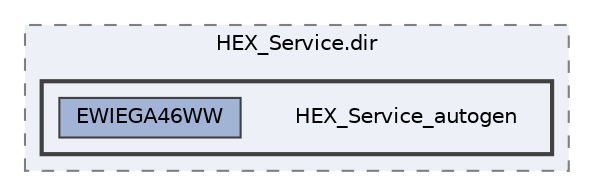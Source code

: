 digraph "build/Desktop-Debug/CMakeFiles/HEX_Service.dir/HEX_Service_autogen"
{
 // LATEX_PDF_SIZE
  bgcolor="transparent";
  edge [fontname=Helvetica,fontsize=10,labelfontname=Helvetica,labelfontsize=10];
  node [fontname=Helvetica,fontsize=10,shape=box,height=0.2,width=0.4];
  compound=true
  subgraph clusterdir_737f698716c1e3eb6f506291ba5b0fc2 {
    graph [ bgcolor="#edf0f7", pencolor="grey50", label="HEX_Service.dir", fontname=Helvetica,fontsize=10 style="filled,dashed", URL="dir_737f698716c1e3eb6f506291ba5b0fc2.html",tooltip=""]
  subgraph clusterdir_9b4ddf36580e779ad3c63702c9c5ce54 {
    graph [ bgcolor="#edf0f7", pencolor="grey25", label="", fontname=Helvetica,fontsize=10 style="filled,bold", URL="dir_9b4ddf36580e779ad3c63702c9c5ce54.html",tooltip=""]
    dir_9b4ddf36580e779ad3c63702c9c5ce54 [shape=plaintext, label="HEX_Service_autogen"];
  dir_6025d1850e828993e317efd35739d07c [label="EWIEGA46WW", fillcolor="#a2b4d6", color="grey25", style="filled", URL="dir_6025d1850e828993e317efd35739d07c.html",tooltip=""];
  }
  }
}

